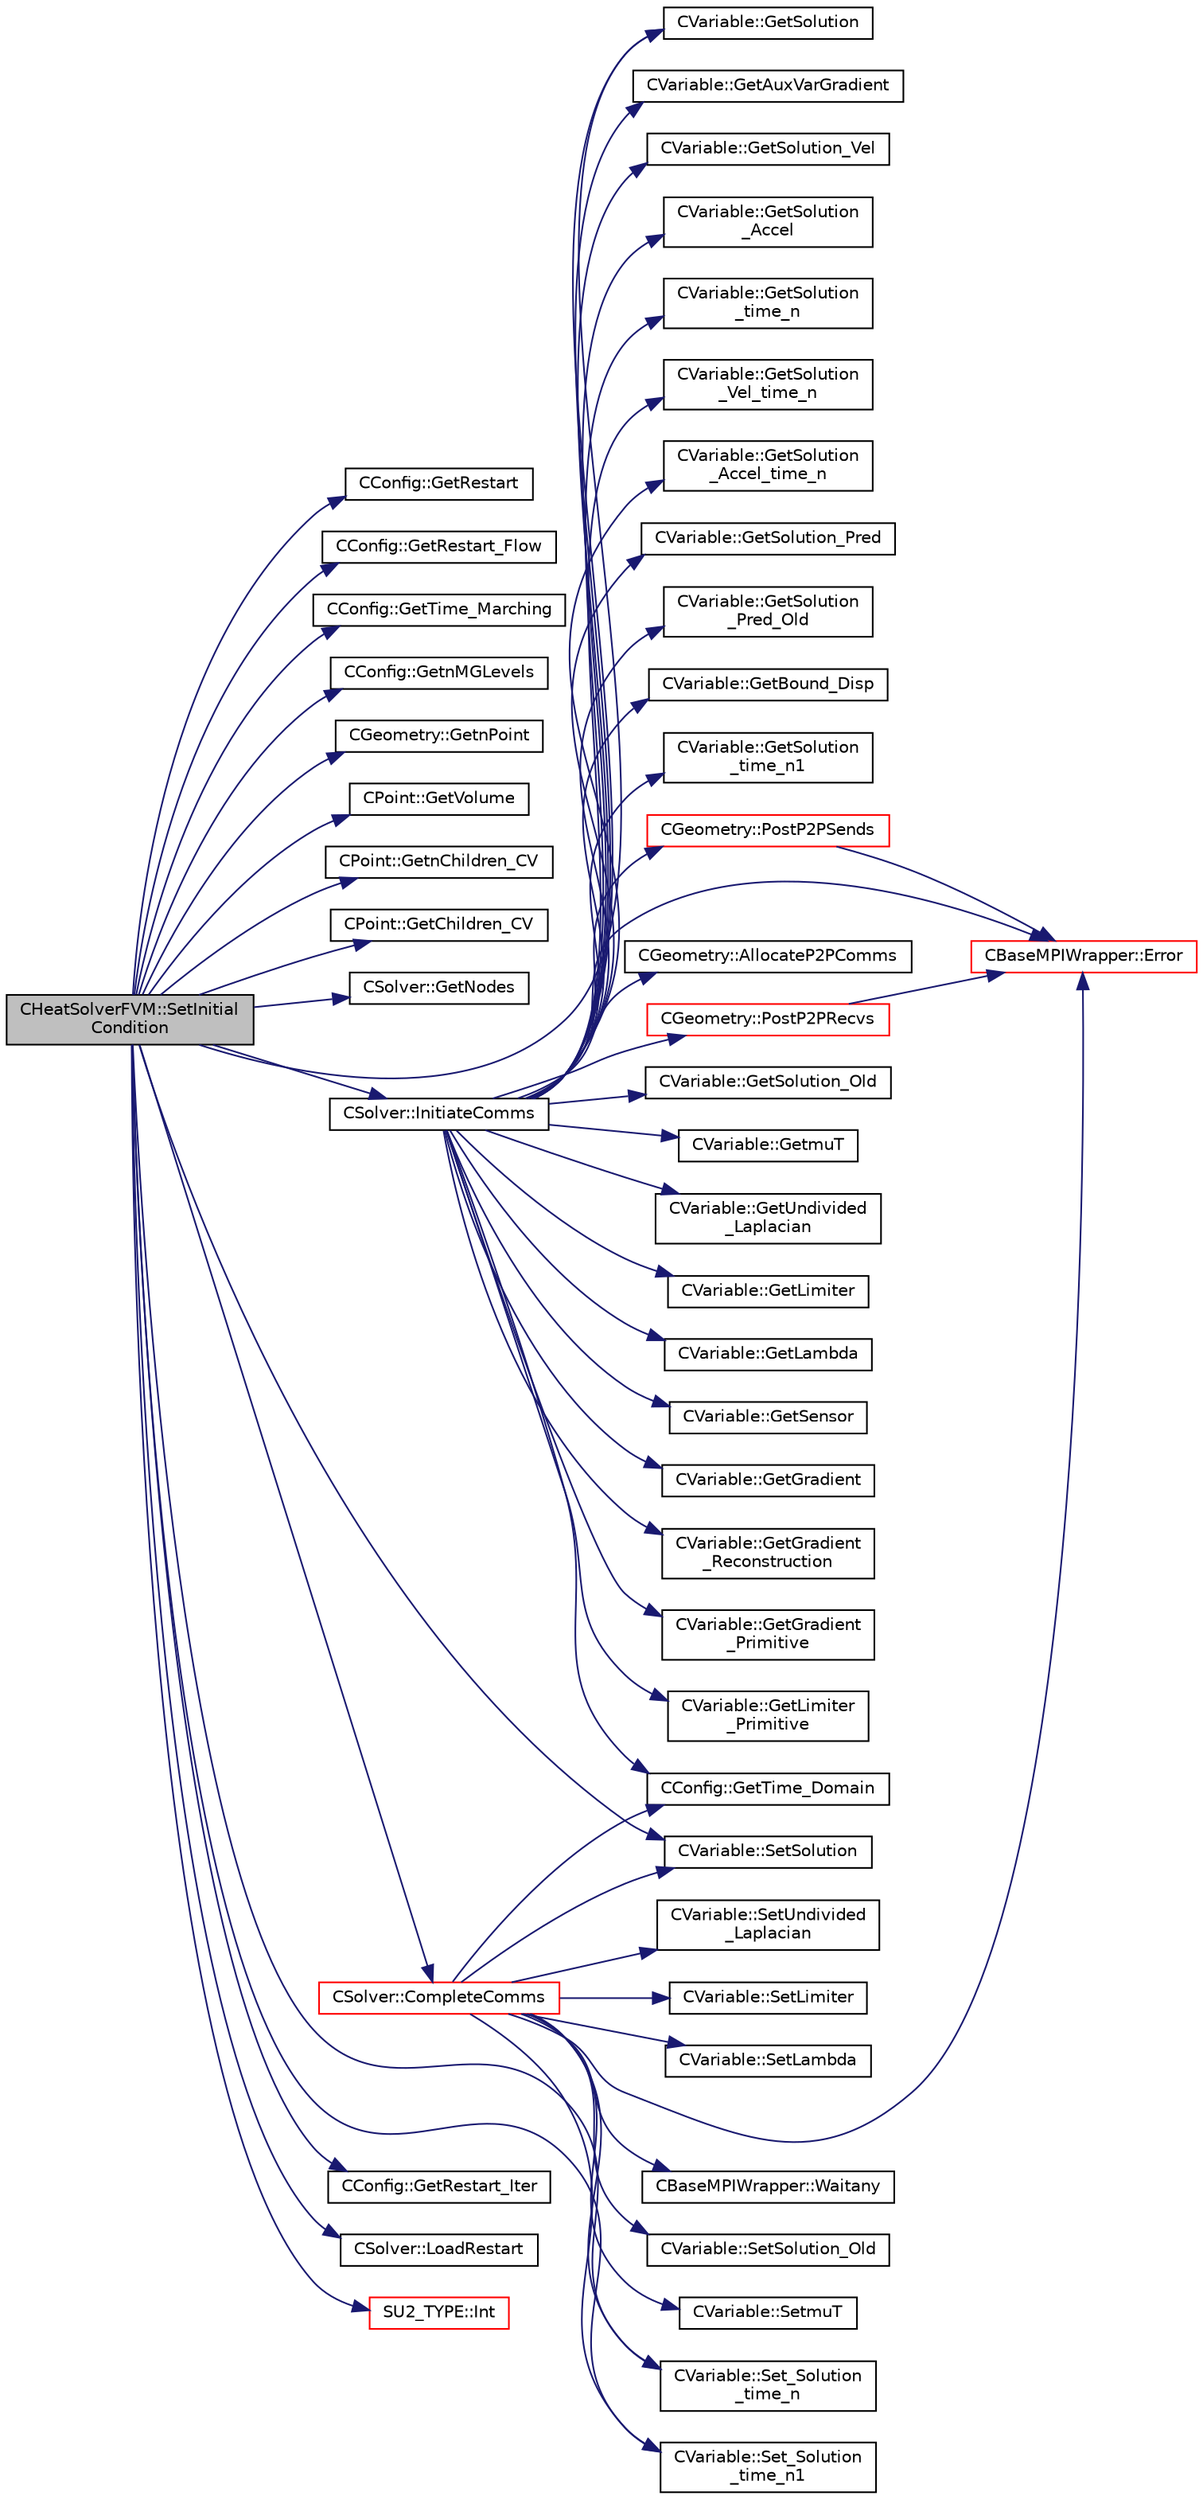 digraph "CHeatSolverFVM::SetInitialCondition"
{
  edge [fontname="Helvetica",fontsize="10",labelfontname="Helvetica",labelfontsize="10"];
  node [fontname="Helvetica",fontsize="10",shape=record];
  rankdir="LR";
  Node646 [label="CHeatSolverFVM::SetInitial\lCondition",height=0.2,width=0.4,color="black", fillcolor="grey75", style="filled", fontcolor="black"];
  Node646 -> Node647 [color="midnightblue",fontsize="10",style="solid",fontname="Helvetica"];
  Node647 [label="CConfig::GetRestart",height=0.2,width=0.4,color="black", fillcolor="white", style="filled",URL="$class_c_config.html#ae2c8a1c09ca98735256b4ed53642ada5",tooltip="Provides the restart information. "];
  Node646 -> Node648 [color="midnightblue",fontsize="10",style="solid",fontname="Helvetica"];
  Node648 [label="CConfig::GetRestart_Flow",height=0.2,width=0.4,color="black", fillcolor="white", style="filled",URL="$class_c_config.html#a1d6062b05bfbe6e40564b6a92ec69bb7",tooltip="For some problems like adjoint or the linearized equations it is necessary to restart the flow soluti..."];
  Node646 -> Node649 [color="midnightblue",fontsize="10",style="solid",fontname="Helvetica"];
  Node649 [label="CConfig::GetTime_Marching",height=0.2,width=0.4,color="black", fillcolor="white", style="filled",URL="$class_c_config.html#a864d499ce740184803607801c47abda7",tooltip="Provides information about the time integration, and change the write in the output files information..."];
  Node646 -> Node650 [color="midnightblue",fontsize="10",style="solid",fontname="Helvetica"];
  Node650 [label="CConfig::GetnMGLevels",height=0.2,width=0.4,color="black", fillcolor="white", style="filled",URL="$class_c_config.html#aea7f78497a5cd863bd065391232329fd",tooltip="Get the number of multigrid levels. "];
  Node646 -> Node651 [color="midnightblue",fontsize="10",style="solid",fontname="Helvetica"];
  Node651 [label="CGeometry::GetnPoint",height=0.2,width=0.4,color="black", fillcolor="white", style="filled",URL="$class_c_geometry.html#aa68b666b38f4d2c7021736ae86940f44",tooltip="Get number of points. "];
  Node646 -> Node652 [color="midnightblue",fontsize="10",style="solid",fontname="Helvetica"];
  Node652 [label="CPoint::GetVolume",height=0.2,width=0.4,color="black", fillcolor="white", style="filled",URL="$class_c_point.html#a3c526a15e767c7de9cf163800aa581e5",tooltip="Get area or volume of the control volume. "];
  Node646 -> Node653 [color="midnightblue",fontsize="10",style="solid",fontname="Helvetica"];
  Node653 [label="CPoint::GetnChildren_CV",height=0.2,width=0.4,color="black", fillcolor="white", style="filled",URL="$class_c_point.html#aa32b71744384b293260648bff1de9a5c",tooltip="Get the number of children of an agglomerated control volume. "];
  Node646 -> Node654 [color="midnightblue",fontsize="10",style="solid",fontname="Helvetica"];
  Node654 [label="CPoint::GetChildren_CV",height=0.2,width=0.4,color="black", fillcolor="white", style="filled",URL="$class_c_point.html#a821d9feaa7488e42dfca27a349776f0a",tooltip="Get the children control volume of an agglomerated control volume. "];
  Node646 -> Node655 [color="midnightblue",fontsize="10",style="solid",fontname="Helvetica"];
  Node655 [label="CSolver::GetNodes",height=0.2,width=0.4,color="black", fillcolor="white", style="filled",URL="$class_c_solver.html#af3198e52a2ea377bb765647b5e697197",tooltip="Allow outside access to the nodes of the solver, containing conservatives, primitives, etc. "];
  Node646 -> Node656 [color="midnightblue",fontsize="10",style="solid",fontname="Helvetica"];
  Node656 [label="CVariable::GetSolution",height=0.2,width=0.4,color="black", fillcolor="white", style="filled",URL="$class_c_variable.html#a261483e39c23c1de7cb9aea7e917c121",tooltip="Get the solution. "];
  Node646 -> Node657 [color="midnightblue",fontsize="10",style="solid",fontname="Helvetica"];
  Node657 [label="CVariable::SetSolution",height=0.2,width=0.4,color="black", fillcolor="white", style="filled",URL="$class_c_variable.html#a22fbbd7bc6491672843000644a05c6a5",tooltip="Set the value of the solution, all variables. "];
  Node646 -> Node658 [color="midnightblue",fontsize="10",style="solid",fontname="Helvetica"];
  Node658 [label="CSolver::InitiateComms",height=0.2,width=0.4,color="black", fillcolor="white", style="filled",URL="$class_c_solver.html#a68ef94bc50683bd1f1d750b4a8cb7351",tooltip="Routine to load a solver quantity into the data structures for MPI point-to-point communication and t..."];
  Node658 -> Node659 [color="midnightblue",fontsize="10",style="solid",fontname="Helvetica"];
  Node659 [label="CConfig::GetTime_Domain",height=0.2,width=0.4,color="black", fillcolor="white", style="filled",URL="$class_c_config.html#a6a11350b3c8d7577318be43cda6f7292",tooltip="Check if the multizone problem is solved for time domain. "];
  Node658 -> Node660 [color="midnightblue",fontsize="10",style="solid",fontname="Helvetica"];
  Node660 [label="CBaseMPIWrapper::Error",height=0.2,width=0.4,color="red", fillcolor="white", style="filled",URL="$class_c_base_m_p_i_wrapper.html#a04457c47629bda56704e6a8804833eeb"];
  Node658 -> Node662 [color="midnightblue",fontsize="10",style="solid",fontname="Helvetica"];
  Node662 [label="CGeometry::AllocateP2PComms",height=0.2,width=0.4,color="black", fillcolor="white", style="filled",URL="$class_c_geometry.html#ab8d78a9f4017431b7542e154f58a7e63",tooltip="Routine to allocate buffers for point-to-point MPI communications. Also called to dynamically realloc..."];
  Node658 -> Node663 [color="midnightblue",fontsize="10",style="solid",fontname="Helvetica"];
  Node663 [label="CGeometry::PostP2PRecvs",height=0.2,width=0.4,color="red", fillcolor="white", style="filled",URL="$class_c_geometry.html#a35dd847b43dad069e3d73e376a0f32fb",tooltip="Routine to launch non-blocking recvs only for all point-to-point communication with neighboring parti..."];
  Node663 -> Node660 [color="midnightblue",fontsize="10",style="solid",fontname="Helvetica"];
  Node658 -> Node656 [color="midnightblue",fontsize="10",style="solid",fontname="Helvetica"];
  Node658 -> Node665 [color="midnightblue",fontsize="10",style="solid",fontname="Helvetica"];
  Node665 [label="CVariable::GetSolution_Old",height=0.2,width=0.4,color="black", fillcolor="white", style="filled",URL="$class_c_variable.html#a70a9df6b6cc631f9c3b9a3ef7b3ecfe4",tooltip="Get the old solution of the problem (Runge-Kutta method) "];
  Node658 -> Node666 [color="midnightblue",fontsize="10",style="solid",fontname="Helvetica"];
  Node666 [label="CVariable::GetmuT",height=0.2,width=0.4,color="black", fillcolor="white", style="filled",URL="$class_c_variable.html#ad35ee29420764dda0bbb574f7a7253e7",tooltip="Get the value of the eddy viscosity. "];
  Node658 -> Node667 [color="midnightblue",fontsize="10",style="solid",fontname="Helvetica"];
  Node667 [label="CVariable::GetUndivided\l_Laplacian",height=0.2,width=0.4,color="black", fillcolor="white", style="filled",URL="$class_c_variable.html#a1dd90f7826e65b6b9fe15becaf82b1af",tooltip="Get the undivided laplacian of the solution. "];
  Node658 -> Node668 [color="midnightblue",fontsize="10",style="solid",fontname="Helvetica"];
  Node668 [label="CVariable::GetLimiter",height=0.2,width=0.4,color="black", fillcolor="white", style="filled",URL="$class_c_variable.html#a9575966f5c250fca5f6c6ff4f2dd7558",tooltip="Get the value of the slope limiter. "];
  Node658 -> Node669 [color="midnightblue",fontsize="10",style="solid",fontname="Helvetica"];
  Node669 [label="CVariable::GetLambda",height=0.2,width=0.4,color="black", fillcolor="white", style="filled",URL="$class_c_variable.html#af0b6afbd2666eab791d902f50fc3e869",tooltip="Get the value of the spectral radius. "];
  Node658 -> Node670 [color="midnightblue",fontsize="10",style="solid",fontname="Helvetica"];
  Node670 [label="CVariable::GetSensor",height=0.2,width=0.4,color="black", fillcolor="white", style="filled",URL="$class_c_variable.html#afec545423f883bcd961ac9f1e5d18dd2",tooltip="Get the pressure sensor. "];
  Node658 -> Node671 [color="midnightblue",fontsize="10",style="solid",fontname="Helvetica"];
  Node671 [label="CVariable::GetGradient",height=0.2,width=0.4,color="black", fillcolor="white", style="filled",URL="$class_c_variable.html#a7b58da4a928d622e7c2d4b4db047769d",tooltip="Get the value of the solution gradient. "];
  Node658 -> Node672 [color="midnightblue",fontsize="10",style="solid",fontname="Helvetica"];
  Node672 [label="CVariable::GetGradient\l_Reconstruction",height=0.2,width=0.4,color="black", fillcolor="white", style="filled",URL="$class_c_variable.html#a977f02338e95faf16da03dceb858d21b",tooltip="Get the value of the primitive gradient for MUSCL reconstruction. "];
  Node658 -> Node673 [color="midnightblue",fontsize="10",style="solid",fontname="Helvetica"];
  Node673 [label="CVariable::GetGradient\l_Primitive",height=0.2,width=0.4,color="black", fillcolor="white", style="filled",URL="$class_c_variable.html#a8b7f4e020a837b1fe639e8d875f964d5",tooltip="A virtual member. "];
  Node658 -> Node674 [color="midnightblue",fontsize="10",style="solid",fontname="Helvetica"];
  Node674 [label="CVariable::GetLimiter\l_Primitive",height=0.2,width=0.4,color="black", fillcolor="white", style="filled",URL="$class_c_variable.html#a16ceb9b6d42113b37bb6f19652b22ed4",tooltip="A virtual member. "];
  Node658 -> Node675 [color="midnightblue",fontsize="10",style="solid",fontname="Helvetica"];
  Node675 [label="CVariable::GetAuxVarGradient",height=0.2,width=0.4,color="black", fillcolor="white", style="filled",URL="$class_c_variable.html#a834d120ef94368df0db7b3b96a7a324c",tooltip="Get the gradient of the auxiliary variable. "];
  Node658 -> Node676 [color="midnightblue",fontsize="10",style="solid",fontname="Helvetica"];
  Node676 [label="CVariable::GetSolution_Vel",height=0.2,width=0.4,color="black", fillcolor="white", style="filled",URL="$class_c_variable.html#ae403ee21871629716cbabead1c587dac",tooltip="Get the velocity (Structural Analysis). "];
  Node658 -> Node677 [color="midnightblue",fontsize="10",style="solid",fontname="Helvetica"];
  Node677 [label="CVariable::GetSolution\l_Accel",height=0.2,width=0.4,color="black", fillcolor="white", style="filled",URL="$class_c_variable.html#aef2fdf091198070a00d12cdb4dea3ff6",tooltip="Get the acceleration (Structural Analysis). "];
  Node658 -> Node678 [color="midnightblue",fontsize="10",style="solid",fontname="Helvetica"];
  Node678 [label="CVariable::GetSolution\l_time_n",height=0.2,width=0.4,color="black", fillcolor="white", style="filled",URL="$class_c_variable.html#a9162db789c2ca2b71159697cc500fcce",tooltip="Get the solution at time n. "];
  Node658 -> Node679 [color="midnightblue",fontsize="10",style="solid",fontname="Helvetica"];
  Node679 [label="CVariable::GetSolution\l_Vel_time_n",height=0.2,width=0.4,color="black", fillcolor="white", style="filled",URL="$class_c_variable.html#ab36e9bb95a17f0561a94edb80f1ca4c0",tooltip="Get the velocity of the nodes (Structural Analysis) at time n. "];
  Node658 -> Node680 [color="midnightblue",fontsize="10",style="solid",fontname="Helvetica"];
  Node680 [label="CVariable::GetSolution\l_Accel_time_n",height=0.2,width=0.4,color="black", fillcolor="white", style="filled",URL="$class_c_variable.html#acb493936a05287142a6257122f5cefb5",tooltip="Get the acceleration of the nodes (Structural Analysis) at time n. "];
  Node658 -> Node681 [color="midnightblue",fontsize="10",style="solid",fontname="Helvetica"];
  Node681 [label="CVariable::GetSolution_Pred",height=0.2,width=0.4,color="black", fillcolor="white", style="filled",URL="$class_c_variable.html#adba4a8e082e70a9a6fe5d1d9c6e5c820",tooltip="A virtual member. Get the value of the solution predictor. "];
  Node658 -> Node682 [color="midnightblue",fontsize="10",style="solid",fontname="Helvetica"];
  Node682 [label="CVariable::GetSolution\l_Pred_Old",height=0.2,width=0.4,color="black", fillcolor="white", style="filled",URL="$class_c_variable.html#a626f4cad3d20be125e844b9076e44e07",tooltip="A virtual member. Get the value of the solution predictor. "];
  Node658 -> Node683 [color="midnightblue",fontsize="10",style="solid",fontname="Helvetica"];
  Node683 [label="CVariable::GetBound_Disp",height=0.2,width=0.4,color="black", fillcolor="white", style="filled",URL="$class_c_variable.html#a7e382eae45700e5c1e8973292c08f128",tooltip="A virtual member. Get the value of the displacement imposed at the boundary. "];
  Node658 -> Node684 [color="midnightblue",fontsize="10",style="solid",fontname="Helvetica"];
  Node684 [label="CVariable::GetSolution\l_time_n1",height=0.2,width=0.4,color="black", fillcolor="white", style="filled",URL="$class_c_variable.html#a584e438afb716aa0ffce4ccc9b469ef6",tooltip="Get the solution at time n-1. "];
  Node658 -> Node685 [color="midnightblue",fontsize="10",style="solid",fontname="Helvetica"];
  Node685 [label="CGeometry::PostP2PSends",height=0.2,width=0.4,color="red", fillcolor="white", style="filled",URL="$class_c_geometry.html#a3db8e369fc532db7a85a27fbb01056fe",tooltip="Routine to launch a single non-blocking send once the buffer is loaded for a point-to-point commucati..."];
  Node685 -> Node660 [color="midnightblue",fontsize="10",style="solid",fontname="Helvetica"];
  Node646 -> Node687 [color="midnightblue",fontsize="10",style="solid",fontname="Helvetica"];
  Node687 [label="CSolver::CompleteComms",height=0.2,width=0.4,color="red", fillcolor="white", style="filled",URL="$class_c_solver.html#a8d3046ad54e177f0705a2bff99c1cf16",tooltip="Routine to complete the set of non-blocking communications launched by InitiateComms() and unpacking ..."];
  Node687 -> Node688 [color="midnightblue",fontsize="10",style="solid",fontname="Helvetica"];
  Node688 [label="CBaseMPIWrapper::Waitany",height=0.2,width=0.4,color="black", fillcolor="white", style="filled",URL="$class_c_base_m_p_i_wrapper.html#ade364e6661c9eec2070a2448dbb5750b"];
  Node687 -> Node657 [color="midnightblue",fontsize="10",style="solid",fontname="Helvetica"];
  Node687 -> Node689 [color="midnightblue",fontsize="10",style="solid",fontname="Helvetica"];
  Node689 [label="CVariable::SetSolution_Old",height=0.2,width=0.4,color="black", fillcolor="white", style="filled",URL="$class_c_variable.html#a6ee4d8d450971204cc054a33d6473732",tooltip="Set the value of the old solution. "];
  Node687 -> Node690 [color="midnightblue",fontsize="10",style="solid",fontname="Helvetica"];
  Node690 [label="CVariable::SetmuT",height=0.2,width=0.4,color="black", fillcolor="white", style="filled",URL="$class_c_variable.html#a91256a1e927c5a529d853d0f127243de",tooltip="Set the value of the eddy viscosity. "];
  Node687 -> Node691 [color="midnightblue",fontsize="10",style="solid",fontname="Helvetica"];
  Node691 [label="CVariable::SetUndivided\l_Laplacian",height=0.2,width=0.4,color="black", fillcolor="white", style="filled",URL="$class_c_variable.html#ad3ffccf8e47dccac8bb71b4d8fdbc1be",tooltip="Set the value of the undivided laplacian of the solution. "];
  Node687 -> Node692 [color="midnightblue",fontsize="10",style="solid",fontname="Helvetica"];
  Node692 [label="CVariable::SetLimiter",height=0.2,width=0.4,color="black", fillcolor="white", style="filled",URL="$class_c_variable.html#a7facd577dde974e01c3de9b6f273232e",tooltip="Set the value of the limiter. "];
  Node687 -> Node693 [color="midnightblue",fontsize="10",style="solid",fontname="Helvetica"];
  Node693 [label="CVariable::SetLambda",height=0.2,width=0.4,color="black", fillcolor="white", style="filled",URL="$class_c_variable.html#afc0086076d62561f31a39f774c297428",tooltip="Set the value of the spectral radius. "];
  Node687 -> Node659 [color="midnightblue",fontsize="10",style="solid",fontname="Helvetica"];
  Node687 -> Node702 [color="midnightblue",fontsize="10",style="solid",fontname="Helvetica"];
  Node702 [label="CVariable::Set_Solution\l_time_n",height=0.2,width=0.4,color="black", fillcolor="white", style="filled",URL="$class_c_variable.html#abf55f051089ec13d9c0422ed3389a9dc",tooltip="Set the variable solution at time n. "];
  Node687 -> Node708 [color="midnightblue",fontsize="10",style="solid",fontname="Helvetica"];
  Node708 [label="CVariable::Set_Solution\l_time_n1",height=0.2,width=0.4,color="black", fillcolor="white", style="filled",URL="$class_c_variable.html#a527a337871bb37c3bb2df40c2b946884",tooltip="Set the variable solution at time n-1. "];
  Node687 -> Node660 [color="midnightblue",fontsize="10",style="solid",fontname="Helvetica"];
  Node646 -> Node710 [color="midnightblue",fontsize="10",style="solid",fontname="Helvetica"];
  Node710 [label="CConfig::GetRestart_Iter",height=0.2,width=0.4,color="black", fillcolor="white", style="filled",URL="$class_c_config.html#adc13797fe94c17845a382dc34f706cfb",tooltip="Get the restart iteration. "];
  Node646 -> Node702 [color="midnightblue",fontsize="10",style="solid",fontname="Helvetica"];
  Node646 -> Node708 [color="midnightblue",fontsize="10",style="solid",fontname="Helvetica"];
  Node646 -> Node711 [color="midnightblue",fontsize="10",style="solid",fontname="Helvetica"];
  Node711 [label="CSolver::LoadRestart",height=0.2,width=0.4,color="black", fillcolor="white", style="filled",URL="$class_c_solver.html#a61c87a4ff51926361e18797c49204e72",tooltip="A virtual member. "];
  Node646 -> Node712 [color="midnightblue",fontsize="10",style="solid",fontname="Helvetica"];
  Node712 [label="SU2_TYPE::Int",height=0.2,width=0.4,color="red", fillcolor="white", style="filled",URL="$namespace_s_u2___t_y_p_e.html#a6b48817766d8a6486caa2807a52f6bae",tooltip="Casts the primitive value to int (uses GetValue, already implemented for each type). "];
}

